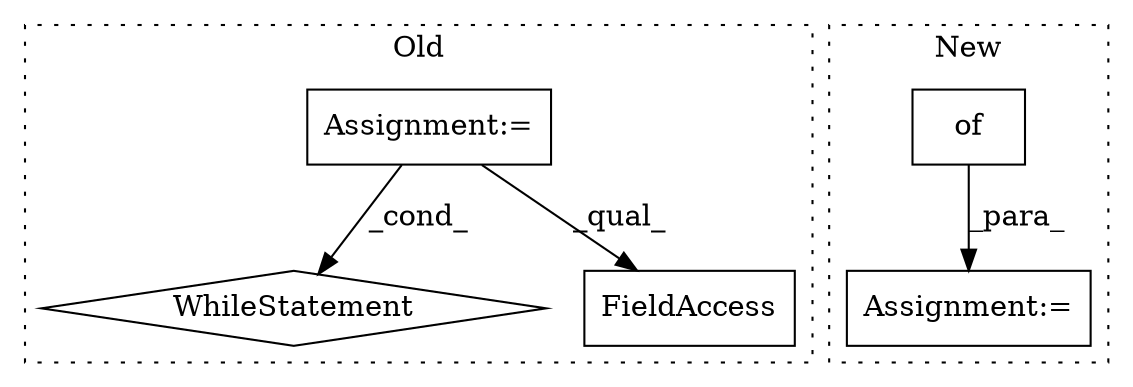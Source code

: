 digraph G {
subgraph cluster0 {
1 [label="WhileStatement" a="61" s="6449,6472" l="7,2" shape="diamond"];
4 [label="Assignment:=" a="7" s="6214" l="1" shape="box"];
5 [label="FieldAccess" a="22" s="6573" l="10" shape="box"];
label = "Old";
style="dotted";
}
subgraph cluster1 {
2 [label="of" a="32" s="7010" l="4" shape="box"];
3 [label="Assignment:=" a="7" s="7005" l="1" shape="box"];
label = "New";
style="dotted";
}
2 -> 3 [label="_para_"];
4 -> 5 [label="_qual_"];
4 -> 1 [label="_cond_"];
}